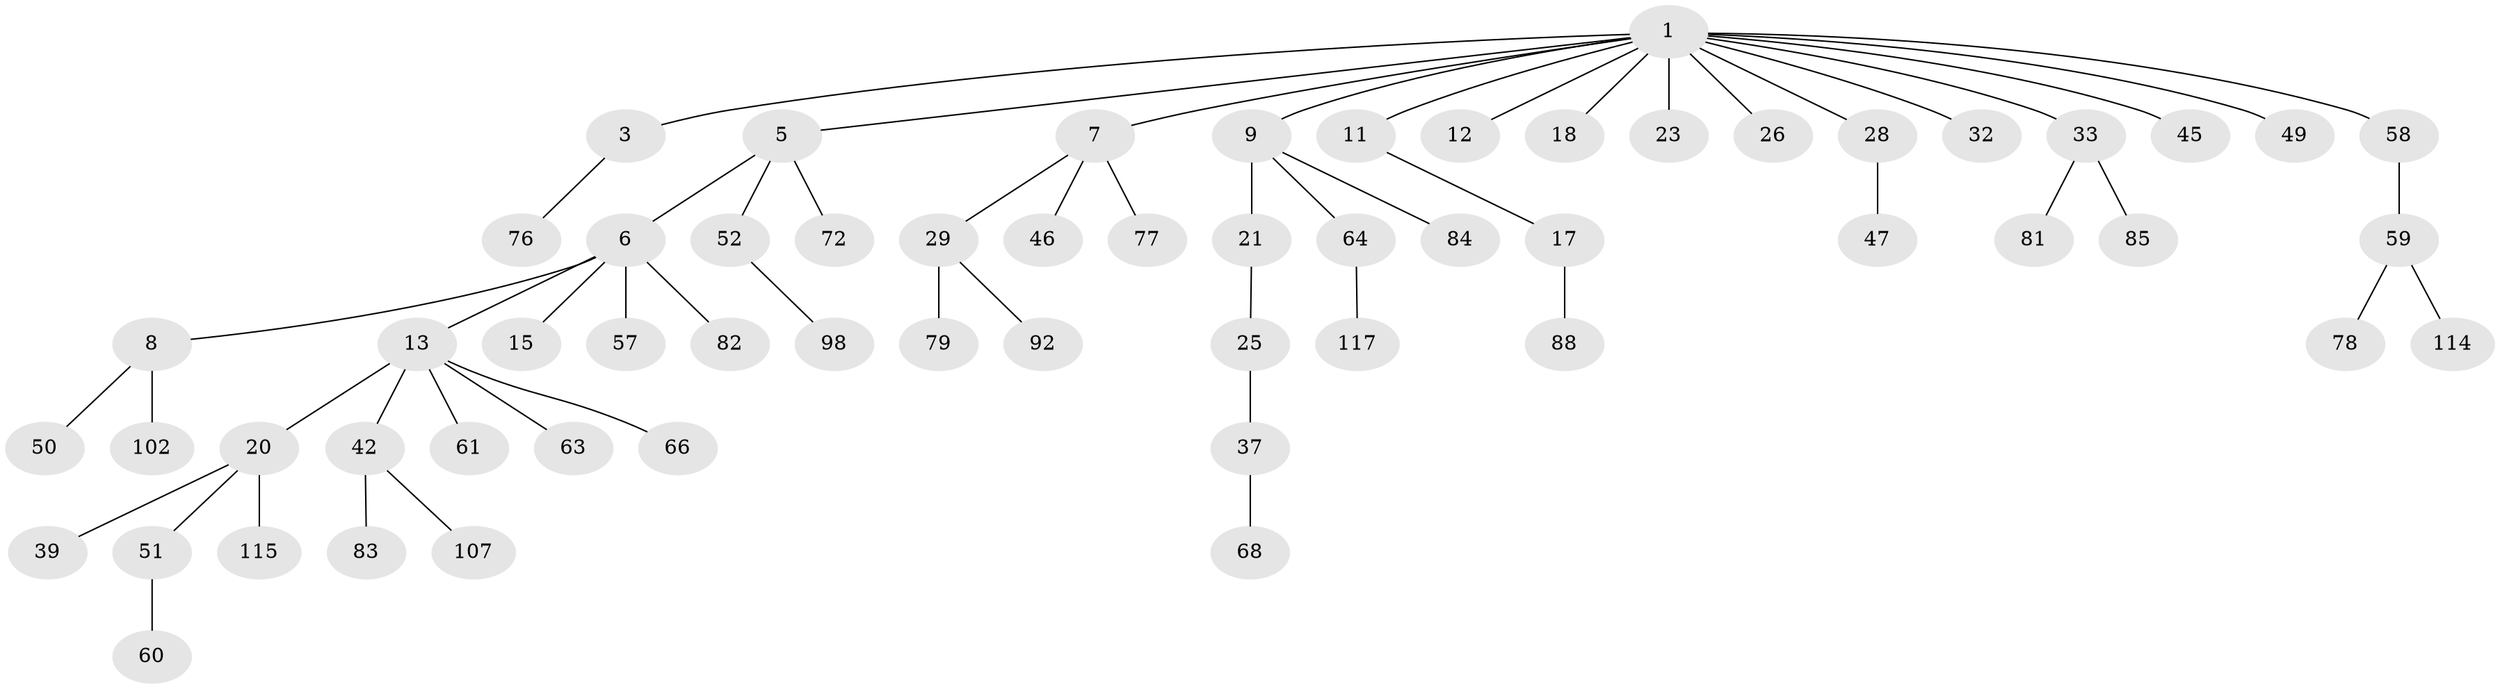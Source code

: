 // original degree distribution, {7: 0.01680672268907563, 5: 0.01680672268907563, 4: 0.07563025210084033, 6: 0.01680672268907563, 3: 0.12605042016806722, 2: 0.25210084033613445, 1: 0.4957983193277311}
// Generated by graph-tools (version 1.1) at 2025/19/03/04/25 18:19:19]
// undirected, 59 vertices, 58 edges
graph export_dot {
graph [start="1"]
  node [color=gray90,style=filled];
  1 [super="+2+4"];
  3 [super="+105+36+30"];
  5 [super="+48"];
  6;
  7;
  8;
  9 [super="+19+70+40+62+10"];
  11;
  12 [super="+55+101+93"];
  13 [super="+87+16+14"];
  15;
  17;
  18;
  20 [super="+24+71+22"];
  21;
  23 [super="+110"];
  25 [super="+99"];
  26;
  28 [super="+34+54"];
  29 [super="+31+69+75"];
  32;
  33 [super="+44+74+73"];
  37 [super="+43+41"];
  39;
  42 [super="+67"];
  45;
  46 [super="+116"];
  47;
  49;
  50 [super="+53"];
  51;
  52;
  57;
  58;
  59;
  60;
  61;
  63 [super="+119"];
  64 [super="+86"];
  66 [super="+111"];
  68;
  72;
  76;
  77;
  78 [super="+95"];
  79;
  81;
  82;
  83 [super="+96"];
  84;
  85 [super="+113+106"];
  88;
  92;
  98;
  102;
  107;
  114;
  115;
  117;
  1 -- 3;
  1 -- 5;
  1 -- 12;
  1 -- 33;
  1 -- 45;
  1 -- 32;
  1 -- 7;
  1 -- 11;
  1 -- 28;
  1 -- 49;
  1 -- 18;
  1 -- 26;
  1 -- 23;
  1 -- 9;
  1 -- 58;
  3 -- 76;
  5 -- 6;
  5 -- 72;
  5 -- 52;
  6 -- 8;
  6 -- 13;
  6 -- 15;
  6 -- 57;
  6 -- 82;
  7 -- 29;
  7 -- 46;
  7 -- 77;
  8 -- 50;
  8 -- 102;
  9 -- 64;
  9 -- 21;
  9 -- 84;
  11 -- 17;
  13 -- 66;
  13 -- 61;
  13 -- 20;
  13 -- 63;
  13 -- 42;
  17 -- 88;
  20 -- 115;
  20 -- 51;
  20 -- 39;
  21 -- 25;
  25 -- 37;
  28 -- 47;
  29 -- 92;
  29 -- 79;
  33 -- 85;
  33 -- 81;
  37 -- 68;
  42 -- 83;
  42 -- 107;
  51 -- 60;
  52 -- 98;
  58 -- 59;
  59 -- 78;
  59 -- 114;
  64 -- 117;
}
